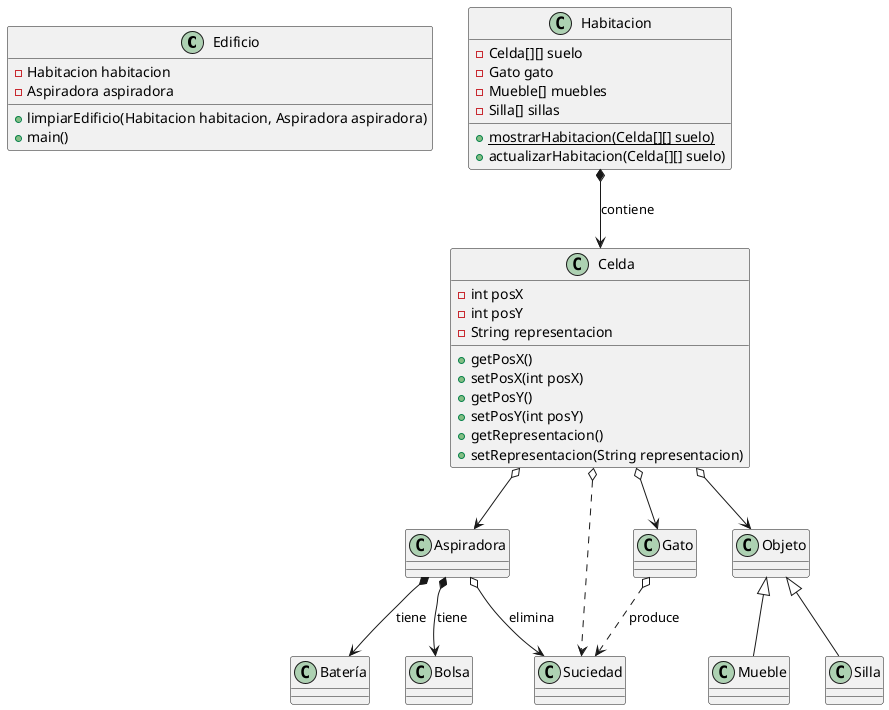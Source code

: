 @startuml
class Edificio {
    - Habitacion habitacion
    - Aspiradora aspiradora
    + limpiarEdificio(Habitacion habitacion, Aspiradora aspiradora)
    + main()
}

class Habitacion{
    - Celda[][] suelo
    - Gato gato
    - Mueble[] muebles
    - Silla[] sillas
    + {static} mostrarHabitacion(Celda[][] suelo)
    + actualizarHabitacion(Celda[][] suelo)
}
class Celda {
    - int posX
    - int posY
    - String representacion
    + getPosX()
    + setPosX(int posX)
    + getPosY()
    + setPosY(int posY)
    + getRepresentacion()
    + setRepresentacion(String representacion)
}
class Aspiradora
class Suciedad
class Batería
class Gato
class Bolsa
class Objeto
class Mueble
class Silla

Habitacion *--> Celda : contiene

Celda o--> Aspiradora 
Celda o--> Gato 
Celda o..> Suciedad
Celda o--> Objeto

Aspiradora o--> Suciedad : elimina
Aspiradora *--> Bolsa : tiene
Aspiradora *--> Batería : tiene

Gato o..> Suciedad : produce

Objeto <|-- Mueble
Objeto <|-- Silla

@enduml